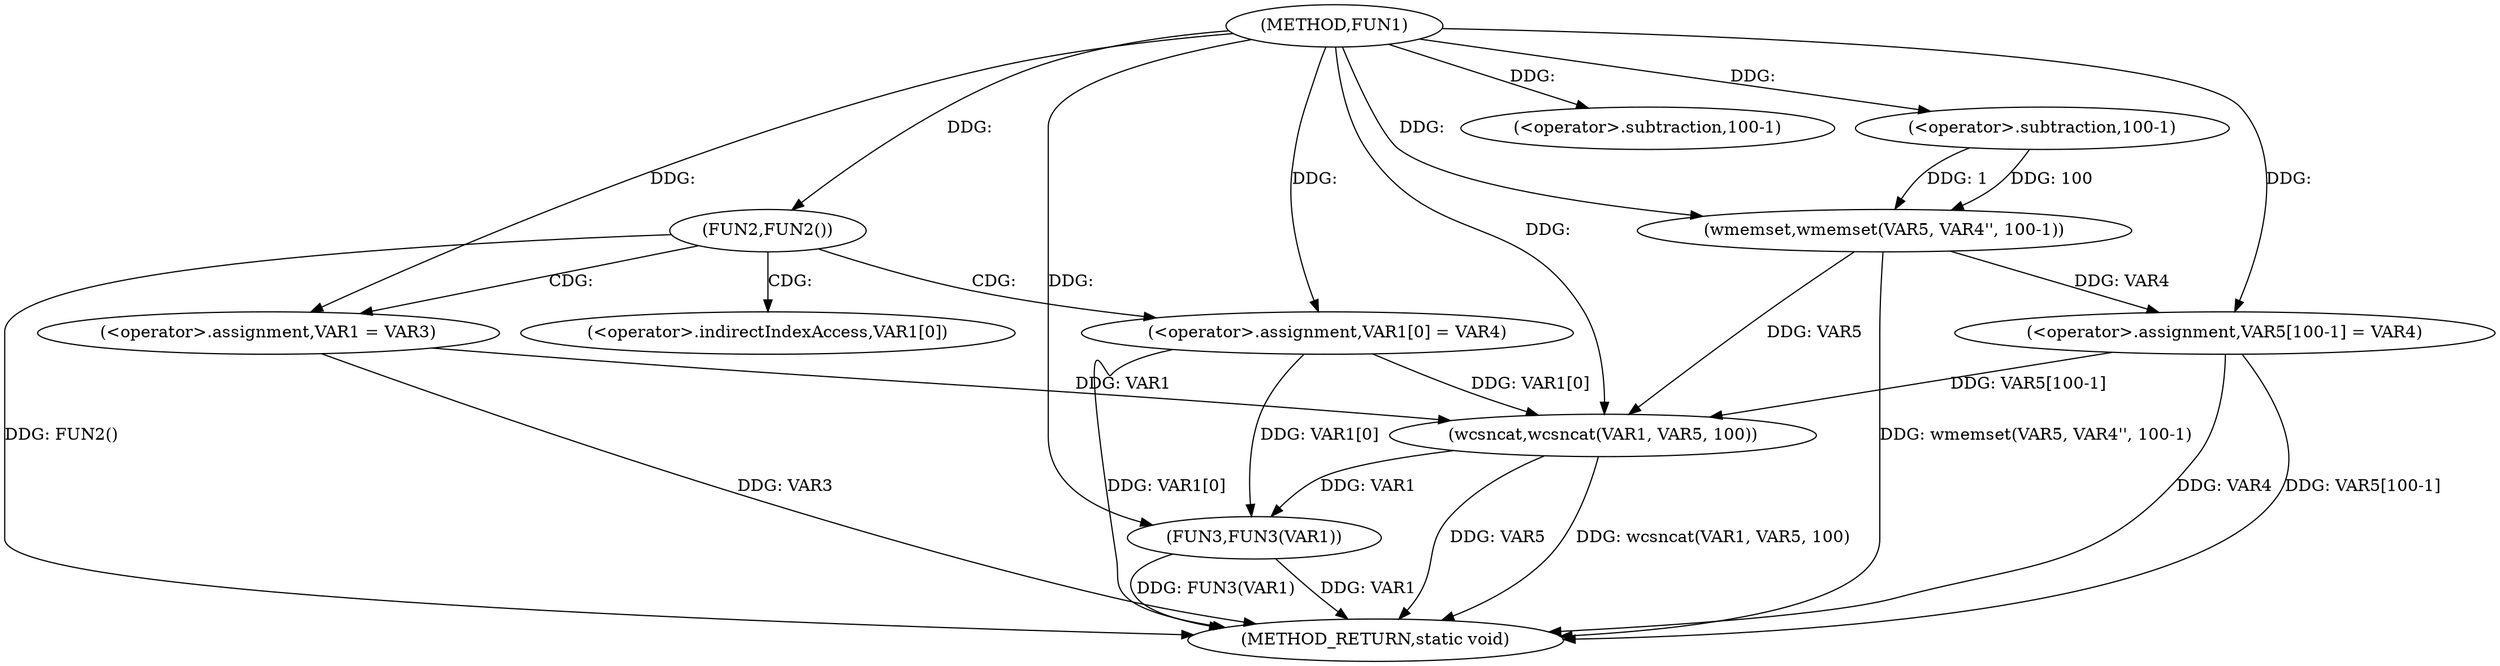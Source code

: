 digraph FUN1 {  
"1000100" [label = "(METHOD,FUN1)" ]
"1000137" [label = "(METHOD_RETURN,static void)" ]
"1000106" [label = "(FUN2,FUN2())" ]
"1000108" [label = "(<operator>.assignment,VAR1 = VAR3)" ]
"1000111" [label = "(<operator>.assignment,VAR1[0] = VAR4)" ]
"1000118" [label = "(wmemset,wmemset(VAR5, VAR4'', 100-1))" ]
"1000121" [label = "(<operator>.subtraction,100-1)" ]
"1000124" [label = "(<operator>.assignment,VAR5[100-1] = VAR4)" ]
"1000127" [label = "(<operator>.subtraction,100-1)" ]
"1000131" [label = "(wcsncat,wcsncat(VAR1, VAR5, 100))" ]
"1000135" [label = "(FUN3,FUN3(VAR1))" ]
"1000112" [label = "(<operator>.indirectIndexAccess,VAR1[0])" ]
  "1000124" -> "1000137"  [ label = "DDG: VAR4"] 
  "1000124" -> "1000137"  [ label = "DDG: VAR5[100-1]"] 
  "1000118" -> "1000137"  [ label = "DDG: wmemset(VAR5, VAR4'', 100-1)"] 
  "1000135" -> "1000137"  [ label = "DDG: VAR1"] 
  "1000106" -> "1000137"  [ label = "DDG: FUN2()"] 
  "1000131" -> "1000137"  [ label = "DDG: VAR5"] 
  "1000111" -> "1000137"  [ label = "DDG: VAR1[0]"] 
  "1000135" -> "1000137"  [ label = "DDG: FUN3(VAR1)"] 
  "1000108" -> "1000137"  [ label = "DDG: VAR3"] 
  "1000131" -> "1000137"  [ label = "DDG: wcsncat(VAR1, VAR5, 100)"] 
  "1000100" -> "1000106"  [ label = "DDG: "] 
  "1000100" -> "1000108"  [ label = "DDG: "] 
  "1000100" -> "1000111"  [ label = "DDG: "] 
  "1000100" -> "1000118"  [ label = "DDG: "] 
  "1000121" -> "1000118"  [ label = "DDG: 100"] 
  "1000121" -> "1000118"  [ label = "DDG: 1"] 
  "1000100" -> "1000121"  [ label = "DDG: "] 
  "1000118" -> "1000124"  [ label = "DDG: VAR4"] 
  "1000100" -> "1000124"  [ label = "DDG: "] 
  "1000100" -> "1000127"  [ label = "DDG: "] 
  "1000111" -> "1000131"  [ label = "DDG: VAR1[0]"] 
  "1000108" -> "1000131"  [ label = "DDG: VAR1"] 
  "1000100" -> "1000131"  [ label = "DDG: "] 
  "1000124" -> "1000131"  [ label = "DDG: VAR5[100-1]"] 
  "1000118" -> "1000131"  [ label = "DDG: VAR5"] 
  "1000131" -> "1000135"  [ label = "DDG: VAR1"] 
  "1000111" -> "1000135"  [ label = "DDG: VAR1[0]"] 
  "1000100" -> "1000135"  [ label = "DDG: "] 
  "1000106" -> "1000112"  [ label = "CDG: "] 
  "1000106" -> "1000108"  [ label = "CDG: "] 
  "1000106" -> "1000111"  [ label = "CDG: "] 
}
